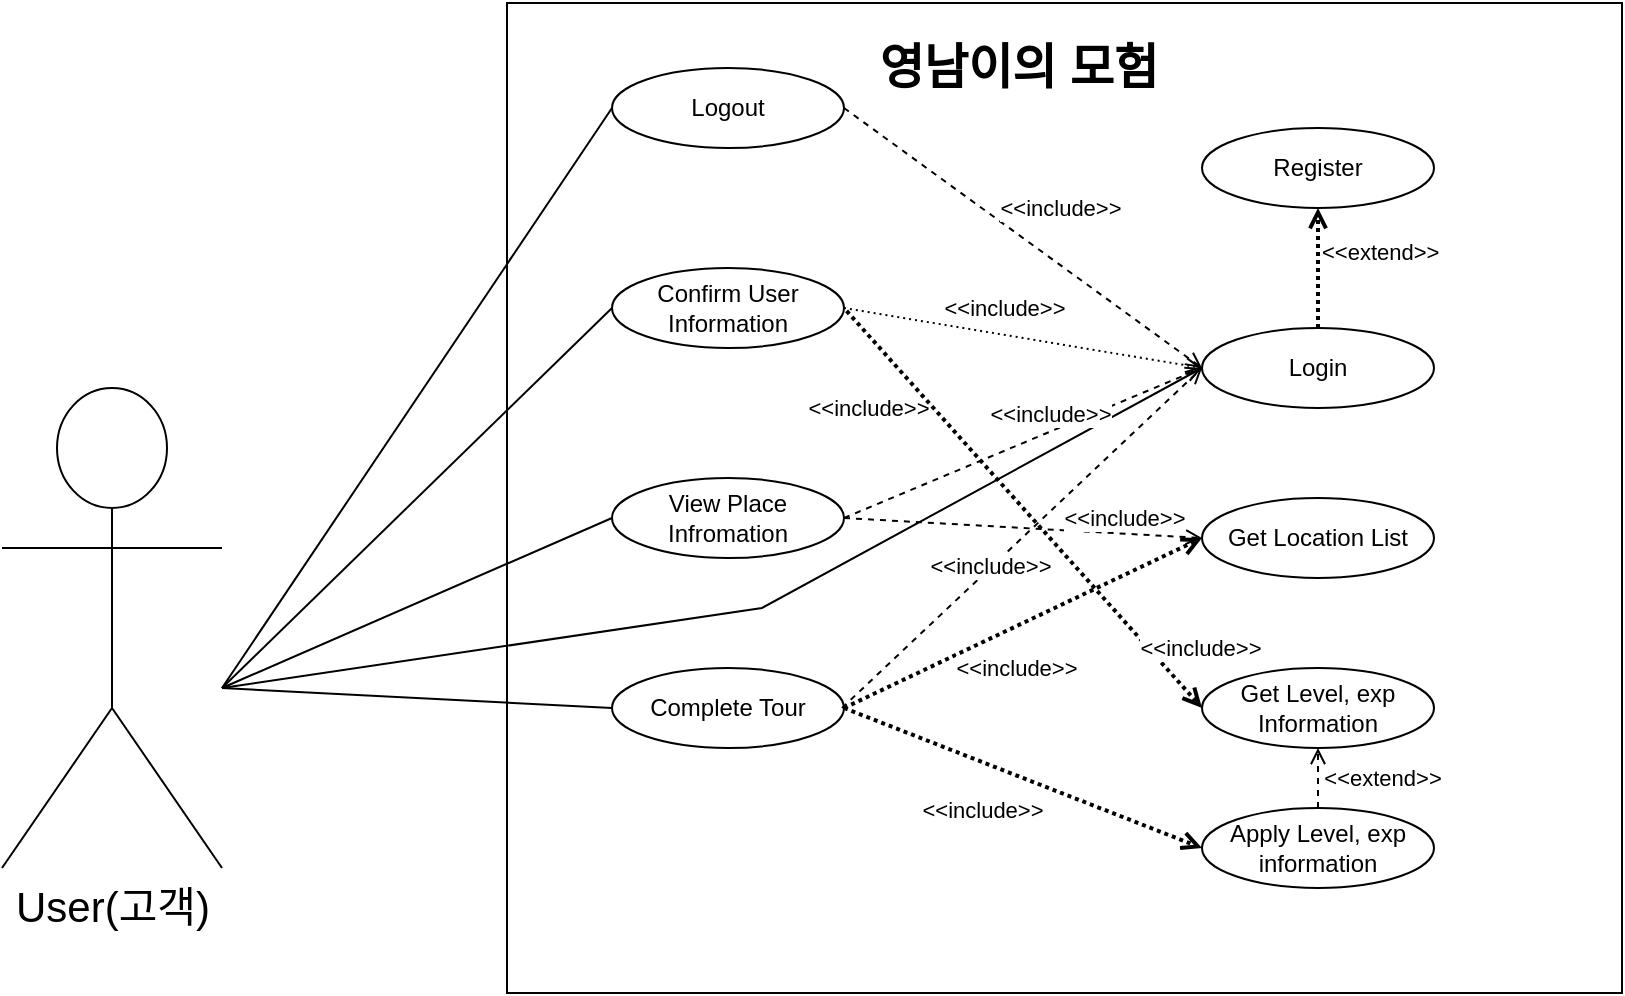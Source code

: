 <mxfile version="24.3.1" type="device">
  <diagram name="페이지-1" id="-UCy4r8BJnA_KpEvkS8E">
    <mxGraphModel dx="875" dy="435" grid="1" gridSize="10" guides="1" tooltips="1" connect="1" arrows="1" fold="1" page="1" pageScale="1" pageWidth="827" pageHeight="1169" math="0" shadow="0">
      <root>
        <mxCell id="0" />
        <mxCell id="1" parent="0" />
        <mxCell id="a7vctcmLEf8AsVFq41Ak-1" value="User(고객)" style="shape=umlActor;verticalLabelPosition=bottom;verticalAlign=top;html=1;outlineConnect=0;fontSize=21;" parent="1" vertex="1">
          <mxGeometry x="50" y="230" width="110" height="240" as="geometry" />
        </mxCell>
        <mxCell id="a7vctcmLEf8AsVFq41Ak-6" value="" style="rounded=0;whiteSpace=wrap;html=1;rotation=-90;" parent="1" vertex="1">
          <mxGeometry x="333.75" y="6.25" width="495" height="557.5" as="geometry" />
        </mxCell>
        <mxCell id="a7vctcmLEf8AsVFq41Ak-7" value="영남이의 모험" style="text;strokeColor=none;fillColor=none;html=1;fontSize=24;fontStyle=1;verticalAlign=middle;align=center;" parent="1" vertex="1">
          <mxGeometry x="482.5" y="50" width="150" height="40" as="geometry" />
        </mxCell>
        <mxCell id="a7vctcmLEf8AsVFq41Ak-8" value="&lt;font style=&quot;font-size: 12px;&quot;&gt;Login&lt;/font&gt;" style="ellipse;whiteSpace=wrap;html=1;fontSize=12;" parent="1" vertex="1">
          <mxGeometry x="650" y="200" width="116" height="40" as="geometry" />
        </mxCell>
        <mxCell id="sbpFPQ_lmuKy7Qo0iHd_-1" value="&lt;span style=&quot;font-size: 12px;&quot;&gt;Register&lt;/span&gt;" style="ellipse;whiteSpace=wrap;html=1;fontSize=12;" parent="1" vertex="1">
          <mxGeometry x="650" y="100" width="116" height="40" as="geometry" />
        </mxCell>
        <mxCell id="sbpFPQ_lmuKy7Qo0iHd_-2" value="&lt;span style=&quot;&quot;&gt;Confirm User Information&lt;/span&gt;" style="ellipse;whiteSpace=wrap;html=1;" parent="1" vertex="1">
          <mxGeometry x="355" y="170" width="116" height="40" as="geometry" />
        </mxCell>
        <mxCell id="sbpFPQ_lmuKy7Qo0iHd_-9" value="" style="endArrow=open;dashed=1;html=1;strokeWidth=2;rounded=0;dashPattern=1 1;startArrow=none;startFill=0;labelPosition=left;verticalLabelPosition=top;align=right;verticalAlign=bottom;endFill=0;" parent="1" source="a7vctcmLEf8AsVFq41Ak-8" target="sbpFPQ_lmuKy7Qo0iHd_-1" edge="1">
          <mxGeometry width="50" height="50" relative="1" as="geometry">
            <mxPoint x="740" y="210" as="sourcePoint" />
            <mxPoint x="790" y="160" as="targetPoint" />
          </mxGeometry>
        </mxCell>
        <mxCell id="sbpFPQ_lmuKy7Qo0iHd_-11" value="&amp;lt;&amp;lt;extend&amp;gt;&amp;gt;" style="edgeLabel;html=1;align=left;verticalAlign=bottom;resizable=0;points=[];labelPosition=right;verticalLabelPosition=top;" parent="sbpFPQ_lmuKy7Qo0iHd_-9" vertex="1" connectable="0">
          <mxGeometry relative="1" as="geometry">
            <mxPoint as="offset" />
          </mxGeometry>
        </mxCell>
        <mxCell id="sbpFPQ_lmuKy7Qo0iHd_-12" value="&lt;font style=&quot;font-size: 12px;&quot;&gt;View Place Infromation&lt;/font&gt;" style="ellipse;whiteSpace=wrap;html=1;" parent="1" vertex="1">
          <mxGeometry x="355" y="275" width="116" height="40" as="geometry" />
        </mxCell>
        <mxCell id="sbpFPQ_lmuKy7Qo0iHd_-13" value="&lt;font style=&quot;font-size: 12px;&quot;&gt;Complete Tour&lt;/font&gt;" style="ellipse;whiteSpace=wrap;html=1;" parent="1" vertex="1">
          <mxGeometry x="355" y="370" width="116" height="40" as="geometry" />
        </mxCell>
        <mxCell id="sbpFPQ_lmuKy7Qo0iHd_-15" value="&lt;font style=&quot;font-size: 12px;&quot;&gt;Get Level, exp&lt;/font&gt;&lt;div&gt;&lt;span style=&quot;background-color: initial;&quot;&gt;Information&lt;/span&gt;&lt;/div&gt;" style="ellipse;whiteSpace=wrap;html=1;" parent="1" vertex="1">
          <mxGeometry x="650" y="370" width="116" height="40" as="geometry" />
        </mxCell>
        <mxCell id="sbpFPQ_lmuKy7Qo0iHd_-16" value="&lt;font style=&quot;font-size: 12px;&quot;&gt;Logout&lt;/font&gt;" style="ellipse;whiteSpace=wrap;html=1;" parent="1" vertex="1">
          <mxGeometry x="355" y="70" width="116" height="40" as="geometry" />
        </mxCell>
        <mxCell id="sbpFPQ_lmuKy7Qo0iHd_-17" value="&lt;font style=&quot;font-size: 12px;&quot;&gt;Get&amp;nbsp;&lt;/font&gt;&lt;font style=&quot;background-color: initial;&quot;&gt;Location&amp;nbsp;&lt;/font&gt;&lt;span style=&quot;background-color: initial;&quot;&gt;List&lt;/span&gt;" style="ellipse;whiteSpace=wrap;html=1;" parent="1" vertex="1">
          <mxGeometry x="650" y="285" width="116" height="40" as="geometry" />
        </mxCell>
        <mxCell id="JQGQ8hl08U9fBBSqYFLf-1" value="Apply Level, exp&lt;div&gt;information&lt;/div&gt;" style="ellipse;whiteSpace=wrap;html=1;fontSize=12;" vertex="1" parent="1">
          <mxGeometry x="650" y="440" width="116" height="40" as="geometry" />
        </mxCell>
        <mxCell id="JQGQ8hl08U9fBBSqYFLf-5" value="" style="endArrow=none;html=1;rounded=0;entryX=0;entryY=0.5;entryDx=0;entryDy=0;" edge="1" parent="1" target="sbpFPQ_lmuKy7Qo0iHd_-2">
          <mxGeometry width="50" height="50" relative="1" as="geometry">
            <mxPoint x="160" y="380" as="sourcePoint" />
            <mxPoint x="520" y="260" as="targetPoint" />
          </mxGeometry>
        </mxCell>
        <mxCell id="JQGQ8hl08U9fBBSqYFLf-6" value="" style="endArrow=none;html=1;rounded=0;entryX=0;entryY=0.5;entryDx=0;entryDy=0;" edge="1" parent="1" target="sbpFPQ_lmuKy7Qo0iHd_-12">
          <mxGeometry width="50" height="50" relative="1" as="geometry">
            <mxPoint x="160" y="380" as="sourcePoint" />
            <mxPoint x="200" y="230" as="targetPoint" />
          </mxGeometry>
        </mxCell>
        <mxCell id="JQGQ8hl08U9fBBSqYFLf-7" value="" style="endArrow=none;html=1;rounded=0;entryX=0;entryY=0.5;entryDx=0;entryDy=0;" edge="1" parent="1" target="sbpFPQ_lmuKy7Qo0iHd_-16">
          <mxGeometry width="50" height="50" relative="1" as="geometry">
            <mxPoint x="160" y="380" as="sourcePoint" />
            <mxPoint x="520" y="260" as="targetPoint" />
          </mxGeometry>
        </mxCell>
        <mxCell id="JQGQ8hl08U9fBBSqYFLf-8" value="" style="endArrow=none;html=1;rounded=0;entryX=0;entryY=0.5;entryDx=0;entryDy=0;" edge="1" parent="1" target="sbpFPQ_lmuKy7Qo0iHd_-13">
          <mxGeometry width="50" height="50" relative="1" as="geometry">
            <mxPoint x="160" y="380" as="sourcePoint" />
            <mxPoint x="520" y="260" as="targetPoint" />
          </mxGeometry>
        </mxCell>
        <mxCell id="JQGQ8hl08U9fBBSqYFLf-9" value="" style="endArrow=none;html=1;rounded=0;entryX=0;entryY=0.5;entryDx=0;entryDy=0;" edge="1" parent="1" target="a7vctcmLEf8AsVFq41Ak-8">
          <mxGeometry width="50" height="50" relative="1" as="geometry">
            <mxPoint x="160" y="380" as="sourcePoint" />
            <mxPoint x="550" y="260" as="targetPoint" />
            <Array as="points">
              <mxPoint x="430" y="340" />
            </Array>
          </mxGeometry>
        </mxCell>
        <mxCell id="JQGQ8hl08U9fBBSqYFLf-10" value="" style="endArrow=open;html=1;rounded=0;entryX=0;entryY=0.5;entryDx=0;entryDy=0;exitX=1;exitY=0.5;exitDx=0;exitDy=0;dashed=1;dashPattern=1 2;startArrow=none;startFill=0;endFill=0;" edge="1" parent="1" source="sbpFPQ_lmuKy7Qo0iHd_-2" target="a7vctcmLEf8AsVFq41Ak-8">
          <mxGeometry width="50" height="50" relative="1" as="geometry">
            <mxPoint x="500" y="310" as="sourcePoint" />
            <mxPoint x="550" y="260" as="targetPoint" />
          </mxGeometry>
        </mxCell>
        <mxCell id="JQGQ8hl08U9fBBSqYFLf-12" value="&amp;lt;&amp;lt;include&amp;gt;&amp;gt;" style="edgeLabel;html=1;align=center;verticalAlign=middle;resizable=0;points=[];" vertex="1" connectable="0" parent="JQGQ8hl08U9fBBSqYFLf-10">
          <mxGeometry x="0.079" y="-1" relative="1" as="geometry">
            <mxPoint x="-17" y="-17" as="offset" />
          </mxGeometry>
        </mxCell>
        <mxCell id="JQGQ8hl08U9fBBSqYFLf-14" value="" style="endArrow=open;dashed=1;html=1;dashPattern=1 1;strokeWidth=2;rounded=0;entryX=0;entryY=0.5;entryDx=0;entryDy=0;exitX=1;exitY=0.5;exitDx=0;exitDy=0;startArrow=none;startFill=0;endFill=0;" edge="1" parent="1" source="sbpFPQ_lmuKy7Qo0iHd_-13" target="JQGQ8hl08U9fBBSqYFLf-1">
          <mxGeometry width="50" height="50" relative="1" as="geometry">
            <mxPoint x="481" y="400" as="sourcePoint" />
            <mxPoint x="630" y="315" as="targetPoint" />
          </mxGeometry>
        </mxCell>
        <mxCell id="JQGQ8hl08U9fBBSqYFLf-21" value="&amp;lt;&amp;lt;include&amp;gt;&amp;gt;" style="edgeLabel;html=1;align=center;verticalAlign=middle;resizable=0;points=[];" vertex="1" connectable="0" parent="JQGQ8hl08U9fBBSqYFLf-14">
          <mxGeometry x="-0.017" y="-2" relative="1" as="geometry">
            <mxPoint x="-19" y="14" as="offset" />
          </mxGeometry>
        </mxCell>
        <mxCell id="JQGQ8hl08U9fBBSqYFLf-15" value="" style="endArrow=open;dashed=1;html=1;dashPattern=1 1;strokeWidth=2;rounded=0;entryX=0;entryY=0.5;entryDx=0;entryDy=0;exitX=1;exitY=0.5;exitDx=0;exitDy=0;startArrow=none;startFill=0;endFill=0;" edge="1" parent="1" source="sbpFPQ_lmuKy7Qo0iHd_-13" target="sbpFPQ_lmuKy7Qo0iHd_-17">
          <mxGeometry width="50" height="50" relative="1" as="geometry">
            <mxPoint x="491" y="410" as="sourcePoint" />
            <mxPoint x="640" y="325" as="targetPoint" />
          </mxGeometry>
        </mxCell>
        <mxCell id="JQGQ8hl08U9fBBSqYFLf-28" value="&amp;lt;&amp;lt;include&amp;gt;&amp;gt;" style="edgeLabel;html=1;align=center;verticalAlign=middle;resizable=0;points=[];" vertex="1" connectable="0" parent="JQGQ8hl08U9fBBSqYFLf-15">
          <mxGeometry x="-0.08" relative="1" as="geometry">
            <mxPoint x="4" y="19" as="offset" />
          </mxGeometry>
        </mxCell>
        <mxCell id="JQGQ8hl08U9fBBSqYFLf-17" value="" style="endArrow=open;dashed=1;html=1;rounded=0;exitX=1;exitY=0.5;exitDx=0;exitDy=0;entryX=0;entryY=0.5;entryDx=0;entryDy=0;startArrow=none;startFill=0;endFill=0;" edge="1" parent="1" source="sbpFPQ_lmuKy7Qo0iHd_-12" target="sbpFPQ_lmuKy7Qo0iHd_-17">
          <mxGeometry width="50" height="50" relative="1" as="geometry">
            <mxPoint x="910" y="380" as="sourcePoint" />
            <mxPoint x="960" y="330" as="targetPoint" />
          </mxGeometry>
        </mxCell>
        <mxCell id="JQGQ8hl08U9fBBSqYFLf-22" value="&amp;lt;&amp;lt;include&amp;gt;&amp;gt;" style="edgeLabel;html=1;align=center;verticalAlign=middle;resizable=0;points=[];" vertex="1" connectable="0" parent="JQGQ8hl08U9fBBSqYFLf-17">
          <mxGeometry x="0.121" y="2" relative="1" as="geometry">
            <mxPoint x="39" y="-4" as="offset" />
          </mxGeometry>
        </mxCell>
        <mxCell id="JQGQ8hl08U9fBBSqYFLf-18" value="" style="endArrow=open;dashed=1;html=1;rounded=0;entryX=0;entryY=0.5;entryDx=0;entryDy=0;exitX=1;exitY=0.5;exitDx=0;exitDy=0;startArrow=none;startFill=0;endFill=0;" edge="1" parent="1" source="sbpFPQ_lmuKy7Qo0iHd_-16" target="a7vctcmLEf8AsVFq41Ak-8">
          <mxGeometry width="50" height="50" relative="1" as="geometry">
            <mxPoint x="500" y="310" as="sourcePoint" />
            <mxPoint x="550" y="260" as="targetPoint" />
          </mxGeometry>
        </mxCell>
        <mxCell id="JQGQ8hl08U9fBBSqYFLf-19" value="" style="endArrow=open;dashed=1;html=1;rounded=0;exitX=1;exitY=0.5;exitDx=0;exitDy=0;startArrow=none;startFill=0;endFill=0;" edge="1" parent="1" source="sbpFPQ_lmuKy7Qo0iHd_-12">
          <mxGeometry width="50" height="50" relative="1" as="geometry">
            <mxPoint x="530" y="280" as="sourcePoint" />
            <mxPoint x="650" y="220" as="targetPoint" />
          </mxGeometry>
        </mxCell>
        <mxCell id="JQGQ8hl08U9fBBSqYFLf-20" value="&amp;lt;&amp;lt;include&amp;gt;&amp;gt;" style="edgeLabel;html=1;align=center;verticalAlign=middle;resizable=0;points=[];" vertex="1" connectable="0" parent="JQGQ8hl08U9fBBSqYFLf-19">
          <mxGeometry x="-0.203" y="2" relative="1" as="geometry">
            <mxPoint x="-59" y="-23" as="offset" />
          </mxGeometry>
        </mxCell>
        <mxCell id="JQGQ8hl08U9fBBSqYFLf-24" value="" style="endArrow=open;dashed=1;html=1;rounded=0;exitX=0.5;exitY=0;exitDx=0;exitDy=0;entryX=0.5;entryY=1;entryDx=0;entryDy=0;endFill=0;" edge="1" parent="1" source="JQGQ8hl08U9fBBSqYFLf-1" target="sbpFPQ_lmuKy7Qo0iHd_-15">
          <mxGeometry width="50" height="50" relative="1" as="geometry">
            <mxPoint x="500" y="310" as="sourcePoint" />
            <mxPoint x="550" y="260" as="targetPoint" />
          </mxGeometry>
        </mxCell>
        <mxCell id="JQGQ8hl08U9fBBSqYFLf-25" value="&amp;lt;&amp;lt;extend&amp;gt;&amp;gt;" style="edgeLabel;html=1;align=center;verticalAlign=middle;resizable=0;points=[];" vertex="1" connectable="0" parent="JQGQ8hl08U9fBBSqYFLf-24">
          <mxGeometry y="3" relative="1" as="geometry">
            <mxPoint x="35" as="offset" />
          </mxGeometry>
        </mxCell>
        <mxCell id="JQGQ8hl08U9fBBSqYFLf-26" value="" style="endArrow=none;dashed=1;html=1;dashPattern=1 1;strokeWidth=2;rounded=0;exitX=0;exitY=0.5;exitDx=0;exitDy=0;entryX=1;entryY=0.5;entryDx=0;entryDy=0;endFill=0;startArrow=open;startFill=0;" edge="1" parent="1" source="sbpFPQ_lmuKy7Qo0iHd_-15" target="sbpFPQ_lmuKy7Qo0iHd_-2">
          <mxGeometry width="50" height="50" relative="1" as="geometry">
            <mxPoint x="500" y="310" as="sourcePoint" />
            <mxPoint x="550" y="260" as="targetPoint" />
          </mxGeometry>
        </mxCell>
        <mxCell id="JQGQ8hl08U9fBBSqYFLf-27" value="&amp;lt;&amp;lt;include&amp;gt;&amp;gt;" style="edgeLabel;html=1;align=center;verticalAlign=middle;resizable=0;points=[];" vertex="1" connectable="0" parent="JQGQ8hl08U9fBBSqYFLf-26">
          <mxGeometry x="0.106" y="1" relative="1" as="geometry">
            <mxPoint x="99" y="80" as="offset" />
          </mxGeometry>
        </mxCell>
        <mxCell id="JQGQ8hl08U9fBBSqYFLf-29" value="&amp;lt;&amp;lt;include&amp;gt;&amp;gt;" style="edgeLabel;html=1;align=center;verticalAlign=middle;resizable=0;points=[];" vertex="1" connectable="0" parent="1">
          <mxGeometry x="569.997" y="230.005" as="geometry">
            <mxPoint x="4" y="13" as="offset" />
          </mxGeometry>
        </mxCell>
        <mxCell id="JQGQ8hl08U9fBBSqYFLf-30" value="&amp;lt;&amp;lt;include&amp;gt;&amp;gt;" style="edgeLabel;html=1;align=center;verticalAlign=middle;resizable=0;points=[];" vertex="1" connectable="0" parent="1">
          <mxGeometry x="579.997" y="140.005" as="geometry">
            <mxPoint x="-1" as="offset" />
          </mxGeometry>
        </mxCell>
        <mxCell id="JQGQ8hl08U9fBBSqYFLf-31" value="" style="endArrow=open;dashed=1;html=1;rounded=0;startArrow=none;startFill=0;endFill=0;" edge="1" parent="1">
          <mxGeometry width="50" height="50" relative="1" as="geometry">
            <mxPoint x="470" y="390" as="sourcePoint" />
            <mxPoint x="650" y="220" as="targetPoint" />
          </mxGeometry>
        </mxCell>
        <mxCell id="JQGQ8hl08U9fBBSqYFLf-32" value="&amp;lt;&amp;lt;include&amp;gt;&amp;gt;" style="edgeLabel;html=1;align=center;verticalAlign=middle;resizable=0;points=[];" vertex="1" connectable="0" parent="JQGQ8hl08U9fBBSqYFLf-31">
          <mxGeometry x="-0.169" y="1" relative="1" as="geometry">
            <mxPoint as="offset" />
          </mxGeometry>
        </mxCell>
      </root>
    </mxGraphModel>
  </diagram>
</mxfile>
